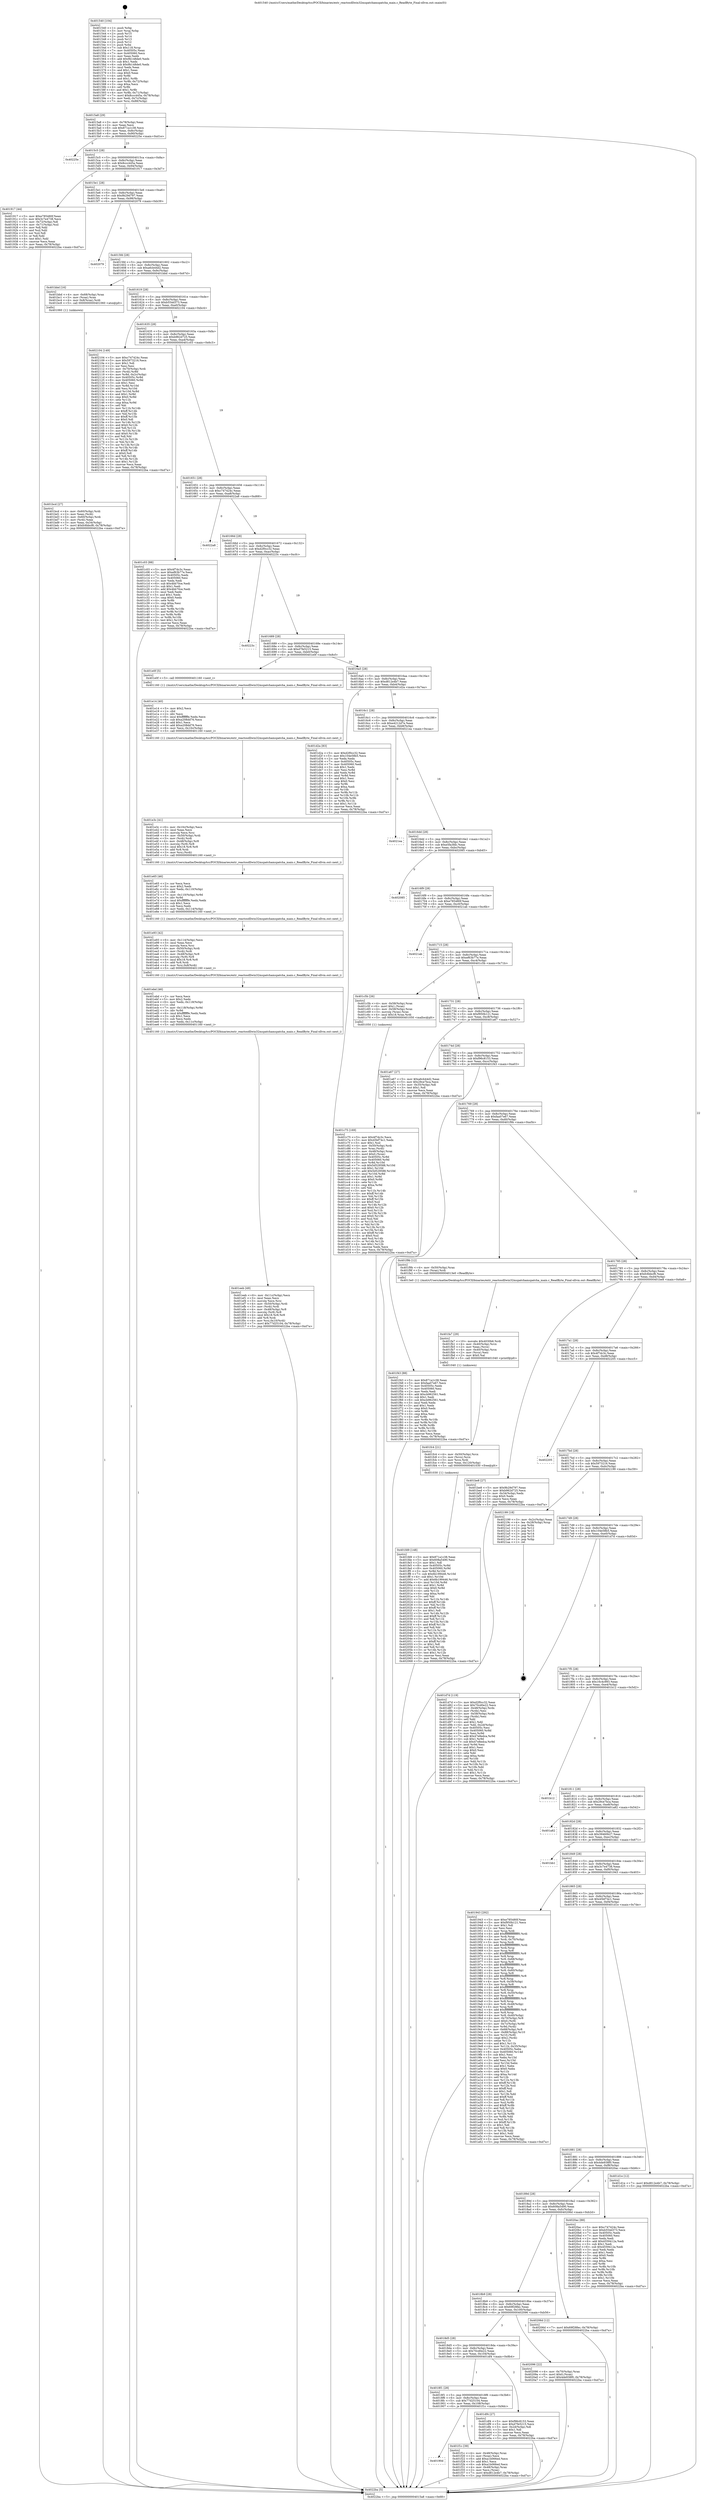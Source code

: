 digraph "0x401540" {
  label = "0x401540 (/mnt/c/Users/mathe/Desktop/tcc/POCII/binaries/extr_reactosdllwin32mspatchamspatcha_main.c_ReadByte_Final-ollvm.out::main(0))"
  labelloc = "t"
  node[shape=record]

  Entry [label="",width=0.3,height=0.3,shape=circle,fillcolor=black,style=filled]
  "0x4015a8" [label="{
     0x4015a8 [29]\l
     | [instrs]\l
     &nbsp;&nbsp;0x4015a8 \<+3\>: mov -0x78(%rbp),%eax\l
     &nbsp;&nbsp;0x4015ab \<+2\>: mov %eax,%ecx\l
     &nbsp;&nbsp;0x4015ad \<+6\>: sub $0x871a1c38,%ecx\l
     &nbsp;&nbsp;0x4015b3 \<+6\>: mov %eax,-0x8c(%rbp)\l
     &nbsp;&nbsp;0x4015b9 \<+6\>: mov %ecx,-0x90(%rbp)\l
     &nbsp;&nbsp;0x4015bf \<+6\>: je 000000000040225e \<main+0xd1e\>\l
  }"]
  "0x40225e" [label="{
     0x40225e\l
  }", style=dashed]
  "0x4015c5" [label="{
     0x4015c5 [28]\l
     | [instrs]\l
     &nbsp;&nbsp;0x4015c5 \<+5\>: jmp 00000000004015ca \<main+0x8a\>\l
     &nbsp;&nbsp;0x4015ca \<+6\>: mov -0x8c(%rbp),%eax\l
     &nbsp;&nbsp;0x4015d0 \<+5\>: sub $0x8ccc445a,%eax\l
     &nbsp;&nbsp;0x4015d5 \<+6\>: mov %eax,-0x94(%rbp)\l
     &nbsp;&nbsp;0x4015db \<+6\>: je 0000000000401917 \<main+0x3d7\>\l
  }"]
  Exit [label="",width=0.3,height=0.3,shape=circle,fillcolor=black,style=filled,peripheries=2]
  "0x401917" [label="{
     0x401917 [44]\l
     | [instrs]\l
     &nbsp;&nbsp;0x401917 \<+5\>: mov $0xe785480f,%eax\l
     &nbsp;&nbsp;0x40191c \<+5\>: mov $0x3c7e4738,%ecx\l
     &nbsp;&nbsp;0x401921 \<+3\>: mov -0x72(%rbp),%dl\l
     &nbsp;&nbsp;0x401924 \<+4\>: mov -0x71(%rbp),%sil\l
     &nbsp;&nbsp;0x401928 \<+3\>: mov %dl,%dil\l
     &nbsp;&nbsp;0x40192b \<+3\>: and %sil,%dil\l
     &nbsp;&nbsp;0x40192e \<+3\>: xor %sil,%dl\l
     &nbsp;&nbsp;0x401931 \<+3\>: or %dl,%dil\l
     &nbsp;&nbsp;0x401934 \<+4\>: test $0x1,%dil\l
     &nbsp;&nbsp;0x401938 \<+3\>: cmovne %ecx,%eax\l
     &nbsp;&nbsp;0x40193b \<+3\>: mov %eax,-0x78(%rbp)\l
     &nbsp;&nbsp;0x40193e \<+5\>: jmp 00000000004022ba \<main+0xd7a\>\l
  }"]
  "0x4015e1" [label="{
     0x4015e1 [28]\l
     | [instrs]\l
     &nbsp;&nbsp;0x4015e1 \<+5\>: jmp 00000000004015e6 \<main+0xa6\>\l
     &nbsp;&nbsp;0x4015e6 \<+6\>: mov -0x8c(%rbp),%eax\l
     &nbsp;&nbsp;0x4015ec \<+5\>: sub $0x9b29d797,%eax\l
     &nbsp;&nbsp;0x4015f1 \<+6\>: mov %eax,-0x98(%rbp)\l
     &nbsp;&nbsp;0x4015f7 \<+6\>: je 0000000000402079 \<main+0xb39\>\l
  }"]
  "0x4022ba" [label="{
     0x4022ba [5]\l
     | [instrs]\l
     &nbsp;&nbsp;0x4022ba \<+5\>: jmp 00000000004015a8 \<main+0x68\>\l
  }"]
  "0x401540" [label="{
     0x401540 [104]\l
     | [instrs]\l
     &nbsp;&nbsp;0x401540 \<+1\>: push %rbp\l
     &nbsp;&nbsp;0x401541 \<+3\>: mov %rsp,%rbp\l
     &nbsp;&nbsp;0x401544 \<+2\>: push %r15\l
     &nbsp;&nbsp;0x401546 \<+2\>: push %r14\l
     &nbsp;&nbsp;0x401548 \<+2\>: push %r13\l
     &nbsp;&nbsp;0x40154a \<+2\>: push %r12\l
     &nbsp;&nbsp;0x40154c \<+1\>: push %rbx\l
     &nbsp;&nbsp;0x40154d \<+7\>: sub $0x118,%rsp\l
     &nbsp;&nbsp;0x401554 \<+7\>: mov 0x40505c,%eax\l
     &nbsp;&nbsp;0x40155b \<+7\>: mov 0x405060,%ecx\l
     &nbsp;&nbsp;0x401562 \<+2\>: mov %eax,%edx\l
     &nbsp;&nbsp;0x401564 \<+6\>: add $0x9b148de0,%edx\l
     &nbsp;&nbsp;0x40156a \<+3\>: sub $0x1,%edx\l
     &nbsp;&nbsp;0x40156d \<+6\>: sub $0x9b148de0,%edx\l
     &nbsp;&nbsp;0x401573 \<+3\>: imul %edx,%eax\l
     &nbsp;&nbsp;0x401576 \<+3\>: and $0x1,%eax\l
     &nbsp;&nbsp;0x401579 \<+3\>: cmp $0x0,%eax\l
     &nbsp;&nbsp;0x40157c \<+4\>: sete %r8b\l
     &nbsp;&nbsp;0x401580 \<+4\>: and $0x1,%r8b\l
     &nbsp;&nbsp;0x401584 \<+4\>: mov %r8b,-0x72(%rbp)\l
     &nbsp;&nbsp;0x401588 \<+3\>: cmp $0xa,%ecx\l
     &nbsp;&nbsp;0x40158b \<+4\>: setl %r8b\l
     &nbsp;&nbsp;0x40158f \<+4\>: and $0x1,%r8b\l
     &nbsp;&nbsp;0x401593 \<+4\>: mov %r8b,-0x71(%rbp)\l
     &nbsp;&nbsp;0x401597 \<+7\>: movl $0x8ccc445a,-0x78(%rbp)\l
     &nbsp;&nbsp;0x40159e \<+3\>: mov %edi,-0x7c(%rbp)\l
     &nbsp;&nbsp;0x4015a1 \<+7\>: mov %rsi,-0x88(%rbp)\l
  }"]
  "0x401fd9" [label="{
     0x401fd9 [148]\l
     | [instrs]\l
     &nbsp;&nbsp;0x401fd9 \<+5\>: mov $0x871a1c38,%eax\l
     &nbsp;&nbsp;0x401fde \<+5\>: mov $0x608a5490,%esi\l
     &nbsp;&nbsp;0x401fe3 \<+2\>: mov $0x1,%dl\l
     &nbsp;&nbsp;0x401fe5 \<+8\>: mov 0x40505c,%r8d\l
     &nbsp;&nbsp;0x401fed \<+8\>: mov 0x405060,%r9d\l
     &nbsp;&nbsp;0x401ff5 \<+3\>: mov %r8d,%r10d\l
     &nbsp;&nbsp;0x401ff8 \<+7\>: sub $0x6b199446,%r10d\l
     &nbsp;&nbsp;0x401fff \<+4\>: sub $0x1,%r10d\l
     &nbsp;&nbsp;0x402003 \<+7\>: add $0x6b199446,%r10d\l
     &nbsp;&nbsp;0x40200a \<+4\>: imul %r10d,%r8d\l
     &nbsp;&nbsp;0x40200e \<+4\>: and $0x1,%r8d\l
     &nbsp;&nbsp;0x402012 \<+4\>: cmp $0x0,%r8d\l
     &nbsp;&nbsp;0x402016 \<+4\>: sete %r11b\l
     &nbsp;&nbsp;0x40201a \<+4\>: cmp $0xa,%r9d\l
     &nbsp;&nbsp;0x40201e \<+3\>: setl %bl\l
     &nbsp;&nbsp;0x402021 \<+3\>: mov %r11b,%r14b\l
     &nbsp;&nbsp;0x402024 \<+4\>: xor $0xff,%r14b\l
     &nbsp;&nbsp;0x402028 \<+3\>: mov %bl,%r15b\l
     &nbsp;&nbsp;0x40202b \<+4\>: xor $0xff,%r15b\l
     &nbsp;&nbsp;0x40202f \<+3\>: xor $0x1,%dl\l
     &nbsp;&nbsp;0x402032 \<+3\>: mov %r14b,%r12b\l
     &nbsp;&nbsp;0x402035 \<+4\>: and $0xff,%r12b\l
     &nbsp;&nbsp;0x402039 \<+3\>: and %dl,%r11b\l
     &nbsp;&nbsp;0x40203c \<+3\>: mov %r15b,%r13b\l
     &nbsp;&nbsp;0x40203f \<+4\>: and $0xff,%r13b\l
     &nbsp;&nbsp;0x402043 \<+2\>: and %dl,%bl\l
     &nbsp;&nbsp;0x402045 \<+3\>: or %r11b,%r12b\l
     &nbsp;&nbsp;0x402048 \<+3\>: or %bl,%r13b\l
     &nbsp;&nbsp;0x40204b \<+3\>: xor %r13b,%r12b\l
     &nbsp;&nbsp;0x40204e \<+3\>: or %r15b,%r14b\l
     &nbsp;&nbsp;0x402051 \<+4\>: xor $0xff,%r14b\l
     &nbsp;&nbsp;0x402055 \<+3\>: or $0x1,%dl\l
     &nbsp;&nbsp;0x402058 \<+3\>: and %dl,%r14b\l
     &nbsp;&nbsp;0x40205b \<+3\>: or %r14b,%r12b\l
     &nbsp;&nbsp;0x40205e \<+4\>: test $0x1,%r12b\l
     &nbsp;&nbsp;0x402062 \<+3\>: cmovne %esi,%eax\l
     &nbsp;&nbsp;0x402065 \<+3\>: mov %eax,-0x78(%rbp)\l
     &nbsp;&nbsp;0x402068 \<+5\>: jmp 00000000004022ba \<main+0xd7a\>\l
  }"]
  "0x402079" [label="{
     0x402079\l
  }", style=dashed]
  "0x4015fd" [label="{
     0x4015fd [28]\l
     | [instrs]\l
     &nbsp;&nbsp;0x4015fd \<+5\>: jmp 0000000000401602 \<main+0xc2\>\l
     &nbsp;&nbsp;0x401602 \<+6\>: mov -0x8c(%rbp),%eax\l
     &nbsp;&nbsp;0x401608 \<+5\>: sub $0xa6cb44d2,%eax\l
     &nbsp;&nbsp;0x40160d \<+6\>: mov %eax,-0x9c(%rbp)\l
     &nbsp;&nbsp;0x401613 \<+6\>: je 0000000000401bbd \<main+0x67d\>\l
  }"]
  "0x401fc4" [label="{
     0x401fc4 [21]\l
     | [instrs]\l
     &nbsp;&nbsp;0x401fc4 \<+4\>: mov -0x50(%rbp),%rcx\l
     &nbsp;&nbsp;0x401fc8 \<+3\>: mov (%rcx),%rcx\l
     &nbsp;&nbsp;0x401fcb \<+3\>: mov %rcx,%rdi\l
     &nbsp;&nbsp;0x401fce \<+6\>: mov %eax,-0x120(%rbp)\l
     &nbsp;&nbsp;0x401fd4 \<+5\>: call 0000000000401030 \<free@plt\>\l
     | [calls]\l
     &nbsp;&nbsp;0x401030 \{1\} (unknown)\l
  }"]
  "0x401bbd" [label="{
     0x401bbd [16]\l
     | [instrs]\l
     &nbsp;&nbsp;0x401bbd \<+4\>: mov -0x68(%rbp),%rax\l
     &nbsp;&nbsp;0x401bc1 \<+3\>: mov (%rax),%rax\l
     &nbsp;&nbsp;0x401bc4 \<+4\>: mov 0x8(%rax),%rdi\l
     &nbsp;&nbsp;0x401bc8 \<+5\>: call 0000000000401060 \<atoi@plt\>\l
     | [calls]\l
     &nbsp;&nbsp;0x401060 \{1\} (unknown)\l
  }"]
  "0x401619" [label="{
     0x401619 [28]\l
     | [instrs]\l
     &nbsp;&nbsp;0x401619 \<+5\>: jmp 000000000040161e \<main+0xde\>\l
     &nbsp;&nbsp;0x40161e \<+6\>: mov -0x8c(%rbp),%eax\l
     &nbsp;&nbsp;0x401624 \<+5\>: sub $0xb554d373,%eax\l
     &nbsp;&nbsp;0x401629 \<+6\>: mov %eax,-0xa0(%rbp)\l
     &nbsp;&nbsp;0x40162f \<+6\>: je 0000000000402104 \<main+0xbc4\>\l
  }"]
  "0x401fa7" [label="{
     0x401fa7 [29]\l
     | [instrs]\l
     &nbsp;&nbsp;0x401fa7 \<+10\>: movabs $0x4030b6,%rdi\l
     &nbsp;&nbsp;0x401fb1 \<+4\>: mov -0x40(%rbp),%rcx\l
     &nbsp;&nbsp;0x401fb5 \<+2\>: mov %eax,(%rcx)\l
     &nbsp;&nbsp;0x401fb7 \<+4\>: mov -0x40(%rbp),%rcx\l
     &nbsp;&nbsp;0x401fbb \<+2\>: mov (%rcx),%esi\l
     &nbsp;&nbsp;0x401fbd \<+2\>: mov $0x0,%al\l
     &nbsp;&nbsp;0x401fbf \<+5\>: call 0000000000401040 \<printf@plt\>\l
     | [calls]\l
     &nbsp;&nbsp;0x401040 \{1\} (unknown)\l
  }"]
  "0x402104" [label="{
     0x402104 [149]\l
     | [instrs]\l
     &nbsp;&nbsp;0x402104 \<+5\>: mov $0xc747424c,%eax\l
     &nbsp;&nbsp;0x402109 \<+5\>: mov $0x5973216,%ecx\l
     &nbsp;&nbsp;0x40210e \<+2\>: mov $0x1,%dl\l
     &nbsp;&nbsp;0x402110 \<+2\>: xor %esi,%esi\l
     &nbsp;&nbsp;0x402112 \<+4\>: mov -0x70(%rbp),%rdi\l
     &nbsp;&nbsp;0x402116 \<+3\>: mov (%rdi),%r8d\l
     &nbsp;&nbsp;0x402119 \<+4\>: mov %r8d,-0x2c(%rbp)\l
     &nbsp;&nbsp;0x40211d \<+8\>: mov 0x40505c,%r8d\l
     &nbsp;&nbsp;0x402125 \<+8\>: mov 0x405060,%r9d\l
     &nbsp;&nbsp;0x40212d \<+3\>: sub $0x1,%esi\l
     &nbsp;&nbsp;0x402130 \<+3\>: mov %r8d,%r10d\l
     &nbsp;&nbsp;0x402133 \<+3\>: add %esi,%r10d\l
     &nbsp;&nbsp;0x402136 \<+4\>: imul %r10d,%r8d\l
     &nbsp;&nbsp;0x40213a \<+4\>: and $0x1,%r8d\l
     &nbsp;&nbsp;0x40213e \<+4\>: cmp $0x0,%r8d\l
     &nbsp;&nbsp;0x402142 \<+4\>: sete %r11b\l
     &nbsp;&nbsp;0x402146 \<+4\>: cmp $0xa,%r9d\l
     &nbsp;&nbsp;0x40214a \<+3\>: setl %bl\l
     &nbsp;&nbsp;0x40214d \<+3\>: mov %r11b,%r14b\l
     &nbsp;&nbsp;0x402150 \<+4\>: xor $0xff,%r14b\l
     &nbsp;&nbsp;0x402154 \<+3\>: mov %bl,%r15b\l
     &nbsp;&nbsp;0x402157 \<+4\>: xor $0xff,%r15b\l
     &nbsp;&nbsp;0x40215b \<+3\>: xor $0x0,%dl\l
     &nbsp;&nbsp;0x40215e \<+3\>: mov %r14b,%r12b\l
     &nbsp;&nbsp;0x402161 \<+4\>: and $0x0,%r12b\l
     &nbsp;&nbsp;0x402165 \<+3\>: and %dl,%r11b\l
     &nbsp;&nbsp;0x402168 \<+3\>: mov %r15b,%r13b\l
     &nbsp;&nbsp;0x40216b \<+4\>: and $0x0,%r13b\l
     &nbsp;&nbsp;0x40216f \<+2\>: and %dl,%bl\l
     &nbsp;&nbsp;0x402171 \<+3\>: or %r11b,%r12b\l
     &nbsp;&nbsp;0x402174 \<+3\>: or %bl,%r13b\l
     &nbsp;&nbsp;0x402177 \<+3\>: xor %r13b,%r12b\l
     &nbsp;&nbsp;0x40217a \<+3\>: or %r15b,%r14b\l
     &nbsp;&nbsp;0x40217d \<+4\>: xor $0xff,%r14b\l
     &nbsp;&nbsp;0x402181 \<+3\>: or $0x0,%dl\l
     &nbsp;&nbsp;0x402184 \<+3\>: and %dl,%r14b\l
     &nbsp;&nbsp;0x402187 \<+3\>: or %r14b,%r12b\l
     &nbsp;&nbsp;0x40218a \<+4\>: test $0x1,%r12b\l
     &nbsp;&nbsp;0x40218e \<+3\>: cmovne %ecx,%eax\l
     &nbsp;&nbsp;0x402191 \<+3\>: mov %eax,-0x78(%rbp)\l
     &nbsp;&nbsp;0x402194 \<+5\>: jmp 00000000004022ba \<main+0xd7a\>\l
  }"]
  "0x401635" [label="{
     0x401635 [28]\l
     | [instrs]\l
     &nbsp;&nbsp;0x401635 \<+5\>: jmp 000000000040163a \<main+0xfa\>\l
     &nbsp;&nbsp;0x40163a \<+6\>: mov -0x8c(%rbp),%eax\l
     &nbsp;&nbsp;0x401640 \<+5\>: sub $0xb962d725,%eax\l
     &nbsp;&nbsp;0x401645 \<+6\>: mov %eax,-0xa4(%rbp)\l
     &nbsp;&nbsp;0x40164b \<+6\>: je 0000000000401c03 \<main+0x6c3\>\l
  }"]
  "0x40190d" [label="{
     0x40190d\l
  }", style=dashed]
  "0x401c03" [label="{
     0x401c03 [88]\l
     | [instrs]\l
     &nbsp;&nbsp;0x401c03 \<+5\>: mov $0x4f7dc3c,%eax\l
     &nbsp;&nbsp;0x401c08 \<+5\>: mov $0xef63b77e,%ecx\l
     &nbsp;&nbsp;0x401c0d \<+7\>: mov 0x40505c,%edx\l
     &nbsp;&nbsp;0x401c14 \<+7\>: mov 0x405060,%esi\l
     &nbsp;&nbsp;0x401c1b \<+2\>: mov %edx,%edi\l
     &nbsp;&nbsp;0x401c1d \<+6\>: sub $0x4bb70ce,%edi\l
     &nbsp;&nbsp;0x401c23 \<+3\>: sub $0x1,%edi\l
     &nbsp;&nbsp;0x401c26 \<+6\>: add $0x4bb70ce,%edi\l
     &nbsp;&nbsp;0x401c2c \<+3\>: imul %edi,%edx\l
     &nbsp;&nbsp;0x401c2f \<+3\>: and $0x1,%edx\l
     &nbsp;&nbsp;0x401c32 \<+3\>: cmp $0x0,%edx\l
     &nbsp;&nbsp;0x401c35 \<+4\>: sete %r8b\l
     &nbsp;&nbsp;0x401c39 \<+3\>: cmp $0xa,%esi\l
     &nbsp;&nbsp;0x401c3c \<+4\>: setl %r9b\l
     &nbsp;&nbsp;0x401c40 \<+3\>: mov %r8b,%r10b\l
     &nbsp;&nbsp;0x401c43 \<+3\>: and %r9b,%r10b\l
     &nbsp;&nbsp;0x401c46 \<+3\>: xor %r9b,%r8b\l
     &nbsp;&nbsp;0x401c49 \<+3\>: or %r8b,%r10b\l
     &nbsp;&nbsp;0x401c4c \<+4\>: test $0x1,%r10b\l
     &nbsp;&nbsp;0x401c50 \<+3\>: cmovne %ecx,%eax\l
     &nbsp;&nbsp;0x401c53 \<+3\>: mov %eax,-0x78(%rbp)\l
     &nbsp;&nbsp;0x401c56 \<+5\>: jmp 00000000004022ba \<main+0xd7a\>\l
  }"]
  "0x401651" [label="{
     0x401651 [28]\l
     | [instrs]\l
     &nbsp;&nbsp;0x401651 \<+5\>: jmp 0000000000401656 \<main+0x116\>\l
     &nbsp;&nbsp;0x401656 \<+6\>: mov -0x8c(%rbp),%eax\l
     &nbsp;&nbsp;0x40165c \<+5\>: sub $0xc747424c,%eax\l
     &nbsp;&nbsp;0x401661 \<+6\>: mov %eax,-0xa8(%rbp)\l
     &nbsp;&nbsp;0x401667 \<+6\>: je 00000000004022a8 \<main+0xd68\>\l
  }"]
  "0x401f1c" [label="{
     0x401f1c [39]\l
     | [instrs]\l
     &nbsp;&nbsp;0x401f1c \<+4\>: mov -0x48(%rbp),%rax\l
     &nbsp;&nbsp;0x401f20 \<+2\>: mov (%rax),%ecx\l
     &nbsp;&nbsp;0x401f22 \<+6\>: add $0xa1b066ed,%ecx\l
     &nbsp;&nbsp;0x401f28 \<+3\>: add $0x1,%ecx\l
     &nbsp;&nbsp;0x401f2b \<+6\>: sub $0xa1b066ed,%ecx\l
     &nbsp;&nbsp;0x401f31 \<+4\>: mov -0x48(%rbp),%rax\l
     &nbsp;&nbsp;0x401f35 \<+2\>: mov %ecx,(%rax)\l
     &nbsp;&nbsp;0x401f37 \<+7\>: movl $0xd812e4b7,-0x78(%rbp)\l
     &nbsp;&nbsp;0x401f3e \<+5\>: jmp 00000000004022ba \<main+0xd7a\>\l
  }"]
  "0x4022a8" [label="{
     0x4022a8\l
  }", style=dashed]
  "0x40166d" [label="{
     0x40166d [28]\l
     | [instrs]\l
     &nbsp;&nbsp;0x40166d \<+5\>: jmp 0000000000401672 \<main+0x132\>\l
     &nbsp;&nbsp;0x401672 \<+6\>: mov -0x8c(%rbp),%eax\l
     &nbsp;&nbsp;0x401678 \<+5\>: sub $0xd2f0cc32,%eax\l
     &nbsp;&nbsp;0x40167d \<+6\>: mov %eax,-0xac(%rbp)\l
     &nbsp;&nbsp;0x401683 \<+6\>: je 000000000040223c \<main+0xcfc\>\l
  }"]
  "0x401eeb" [label="{
     0x401eeb [49]\l
     | [instrs]\l
     &nbsp;&nbsp;0x401eeb \<+6\>: mov -0x11c(%rbp),%ecx\l
     &nbsp;&nbsp;0x401ef1 \<+3\>: imul %eax,%ecx\l
     &nbsp;&nbsp;0x401ef4 \<+3\>: movslq %ecx,%rsi\l
     &nbsp;&nbsp;0x401ef7 \<+4\>: mov -0x50(%rbp),%rdi\l
     &nbsp;&nbsp;0x401efb \<+3\>: mov (%rdi),%rdi\l
     &nbsp;&nbsp;0x401efe \<+4\>: mov -0x48(%rbp),%r8\l
     &nbsp;&nbsp;0x401f02 \<+3\>: movslq (%r8),%r8\l
     &nbsp;&nbsp;0x401f05 \<+4\>: imul $0x18,%r8,%r8\l
     &nbsp;&nbsp;0x401f09 \<+3\>: add %r8,%rdi\l
     &nbsp;&nbsp;0x401f0c \<+4\>: mov %rsi,0x10(%rdi)\l
     &nbsp;&nbsp;0x401f10 \<+7\>: movl $0x77d25104,-0x78(%rbp)\l
     &nbsp;&nbsp;0x401f17 \<+5\>: jmp 00000000004022ba \<main+0xd7a\>\l
  }"]
  "0x40223c" [label="{
     0x40223c\l
  }", style=dashed]
  "0x401689" [label="{
     0x401689 [28]\l
     | [instrs]\l
     &nbsp;&nbsp;0x401689 \<+5\>: jmp 000000000040168e \<main+0x14e\>\l
     &nbsp;&nbsp;0x40168e \<+6\>: mov -0x8c(%rbp),%eax\l
     &nbsp;&nbsp;0x401694 \<+5\>: sub $0xd7fe5215,%eax\l
     &nbsp;&nbsp;0x401699 \<+6\>: mov %eax,-0xb0(%rbp)\l
     &nbsp;&nbsp;0x40169f \<+6\>: je 0000000000401e0f \<main+0x8cf\>\l
  }"]
  "0x401ebd" [label="{
     0x401ebd [46]\l
     | [instrs]\l
     &nbsp;&nbsp;0x401ebd \<+2\>: xor %ecx,%ecx\l
     &nbsp;&nbsp;0x401ebf \<+5\>: mov $0x2,%edx\l
     &nbsp;&nbsp;0x401ec4 \<+6\>: mov %edx,-0x118(%rbp)\l
     &nbsp;&nbsp;0x401eca \<+1\>: cltd\l
     &nbsp;&nbsp;0x401ecb \<+7\>: mov -0x118(%rbp),%r9d\l
     &nbsp;&nbsp;0x401ed2 \<+3\>: idiv %r9d\l
     &nbsp;&nbsp;0x401ed5 \<+6\>: imul $0xfffffffe,%edx,%edx\l
     &nbsp;&nbsp;0x401edb \<+3\>: sub $0x1,%ecx\l
     &nbsp;&nbsp;0x401ede \<+2\>: sub %ecx,%edx\l
     &nbsp;&nbsp;0x401ee0 \<+6\>: mov %edx,-0x11c(%rbp)\l
     &nbsp;&nbsp;0x401ee6 \<+5\>: call 0000000000401160 \<next_i\>\l
     | [calls]\l
     &nbsp;&nbsp;0x401160 \{1\} (/mnt/c/Users/mathe/Desktop/tcc/POCII/binaries/extr_reactosdllwin32mspatchamspatcha_main.c_ReadByte_Final-ollvm.out::next_i)\l
  }"]
  "0x401e0f" [label="{
     0x401e0f [5]\l
     | [instrs]\l
     &nbsp;&nbsp;0x401e0f \<+5\>: call 0000000000401160 \<next_i\>\l
     | [calls]\l
     &nbsp;&nbsp;0x401160 \{1\} (/mnt/c/Users/mathe/Desktop/tcc/POCII/binaries/extr_reactosdllwin32mspatchamspatcha_main.c_ReadByte_Final-ollvm.out::next_i)\l
  }"]
  "0x4016a5" [label="{
     0x4016a5 [28]\l
     | [instrs]\l
     &nbsp;&nbsp;0x4016a5 \<+5\>: jmp 00000000004016aa \<main+0x16a\>\l
     &nbsp;&nbsp;0x4016aa \<+6\>: mov -0x8c(%rbp),%eax\l
     &nbsp;&nbsp;0x4016b0 \<+5\>: sub $0xd812e4b7,%eax\l
     &nbsp;&nbsp;0x4016b5 \<+6\>: mov %eax,-0xb4(%rbp)\l
     &nbsp;&nbsp;0x4016bb \<+6\>: je 0000000000401d2a \<main+0x7ea\>\l
  }"]
  "0x401e93" [label="{
     0x401e93 [42]\l
     | [instrs]\l
     &nbsp;&nbsp;0x401e93 \<+6\>: mov -0x114(%rbp),%ecx\l
     &nbsp;&nbsp;0x401e99 \<+3\>: imul %eax,%ecx\l
     &nbsp;&nbsp;0x401e9c \<+3\>: movslq %ecx,%rsi\l
     &nbsp;&nbsp;0x401e9f \<+4\>: mov -0x50(%rbp),%rdi\l
     &nbsp;&nbsp;0x401ea3 \<+3\>: mov (%rdi),%rdi\l
     &nbsp;&nbsp;0x401ea6 \<+4\>: mov -0x48(%rbp),%r8\l
     &nbsp;&nbsp;0x401eaa \<+3\>: movslq (%r8),%r8\l
     &nbsp;&nbsp;0x401ead \<+4\>: imul $0x18,%r8,%r8\l
     &nbsp;&nbsp;0x401eb1 \<+3\>: add %r8,%rdi\l
     &nbsp;&nbsp;0x401eb4 \<+4\>: mov %rsi,0x8(%rdi)\l
     &nbsp;&nbsp;0x401eb8 \<+5\>: call 0000000000401160 \<next_i\>\l
     | [calls]\l
     &nbsp;&nbsp;0x401160 \{1\} (/mnt/c/Users/mathe/Desktop/tcc/POCII/binaries/extr_reactosdllwin32mspatchamspatcha_main.c_ReadByte_Final-ollvm.out::next_i)\l
  }"]
  "0x401d2a" [label="{
     0x401d2a [83]\l
     | [instrs]\l
     &nbsp;&nbsp;0x401d2a \<+5\>: mov $0xd2f0cc32,%eax\l
     &nbsp;&nbsp;0x401d2f \<+5\>: mov $0x104e58b5,%ecx\l
     &nbsp;&nbsp;0x401d34 \<+2\>: xor %edx,%edx\l
     &nbsp;&nbsp;0x401d36 \<+7\>: mov 0x40505c,%esi\l
     &nbsp;&nbsp;0x401d3d \<+7\>: mov 0x405060,%edi\l
     &nbsp;&nbsp;0x401d44 \<+3\>: sub $0x1,%edx\l
     &nbsp;&nbsp;0x401d47 \<+3\>: mov %esi,%r8d\l
     &nbsp;&nbsp;0x401d4a \<+3\>: add %edx,%r8d\l
     &nbsp;&nbsp;0x401d4d \<+4\>: imul %r8d,%esi\l
     &nbsp;&nbsp;0x401d51 \<+3\>: and $0x1,%esi\l
     &nbsp;&nbsp;0x401d54 \<+3\>: cmp $0x0,%esi\l
     &nbsp;&nbsp;0x401d57 \<+4\>: sete %r9b\l
     &nbsp;&nbsp;0x401d5b \<+3\>: cmp $0xa,%edi\l
     &nbsp;&nbsp;0x401d5e \<+4\>: setl %r10b\l
     &nbsp;&nbsp;0x401d62 \<+3\>: mov %r9b,%r11b\l
     &nbsp;&nbsp;0x401d65 \<+3\>: and %r10b,%r11b\l
     &nbsp;&nbsp;0x401d68 \<+3\>: xor %r10b,%r9b\l
     &nbsp;&nbsp;0x401d6b \<+3\>: or %r9b,%r11b\l
     &nbsp;&nbsp;0x401d6e \<+4\>: test $0x1,%r11b\l
     &nbsp;&nbsp;0x401d72 \<+3\>: cmovne %ecx,%eax\l
     &nbsp;&nbsp;0x401d75 \<+3\>: mov %eax,-0x78(%rbp)\l
     &nbsp;&nbsp;0x401d78 \<+5\>: jmp 00000000004022ba \<main+0xd7a\>\l
  }"]
  "0x4016c1" [label="{
     0x4016c1 [28]\l
     | [instrs]\l
     &nbsp;&nbsp;0x4016c1 \<+5\>: jmp 00000000004016c6 \<main+0x186\>\l
     &nbsp;&nbsp;0x4016c6 \<+6\>: mov -0x8c(%rbp),%eax\l
     &nbsp;&nbsp;0x4016cc \<+5\>: sub $0xe4212d7e,%eax\l
     &nbsp;&nbsp;0x4016d1 \<+6\>: mov %eax,-0xb8(%rbp)\l
     &nbsp;&nbsp;0x4016d7 \<+6\>: je 00000000004021ea \<main+0xcaa\>\l
  }"]
  "0x401e65" [label="{
     0x401e65 [46]\l
     | [instrs]\l
     &nbsp;&nbsp;0x401e65 \<+2\>: xor %ecx,%ecx\l
     &nbsp;&nbsp;0x401e67 \<+5\>: mov $0x2,%edx\l
     &nbsp;&nbsp;0x401e6c \<+6\>: mov %edx,-0x110(%rbp)\l
     &nbsp;&nbsp;0x401e72 \<+1\>: cltd\l
     &nbsp;&nbsp;0x401e73 \<+7\>: mov -0x110(%rbp),%r9d\l
     &nbsp;&nbsp;0x401e7a \<+3\>: idiv %r9d\l
     &nbsp;&nbsp;0x401e7d \<+6\>: imul $0xfffffffe,%edx,%edx\l
     &nbsp;&nbsp;0x401e83 \<+3\>: sub $0x1,%ecx\l
     &nbsp;&nbsp;0x401e86 \<+2\>: sub %ecx,%edx\l
     &nbsp;&nbsp;0x401e88 \<+6\>: mov %edx,-0x114(%rbp)\l
     &nbsp;&nbsp;0x401e8e \<+5\>: call 0000000000401160 \<next_i\>\l
     | [calls]\l
     &nbsp;&nbsp;0x401160 \{1\} (/mnt/c/Users/mathe/Desktop/tcc/POCII/binaries/extr_reactosdllwin32mspatchamspatcha_main.c_ReadByte_Final-ollvm.out::next_i)\l
  }"]
  "0x4021ea" [label="{
     0x4021ea\l
  }", style=dashed]
  "0x4016dd" [label="{
     0x4016dd [28]\l
     | [instrs]\l
     &nbsp;&nbsp;0x4016dd \<+5\>: jmp 00000000004016e2 \<main+0x1a2\>\l
     &nbsp;&nbsp;0x4016e2 \<+6\>: mov -0x8c(%rbp),%eax\l
     &nbsp;&nbsp;0x4016e8 \<+5\>: sub $0xe5fa3fdc,%eax\l
     &nbsp;&nbsp;0x4016ed \<+6\>: mov %eax,-0xbc(%rbp)\l
     &nbsp;&nbsp;0x4016f3 \<+6\>: je 0000000000402085 \<main+0xb45\>\l
  }"]
  "0x401e3c" [label="{
     0x401e3c [41]\l
     | [instrs]\l
     &nbsp;&nbsp;0x401e3c \<+6\>: mov -0x10c(%rbp),%ecx\l
     &nbsp;&nbsp;0x401e42 \<+3\>: imul %eax,%ecx\l
     &nbsp;&nbsp;0x401e45 \<+3\>: movslq %ecx,%rsi\l
     &nbsp;&nbsp;0x401e48 \<+4\>: mov -0x50(%rbp),%rdi\l
     &nbsp;&nbsp;0x401e4c \<+3\>: mov (%rdi),%rdi\l
     &nbsp;&nbsp;0x401e4f \<+4\>: mov -0x48(%rbp),%r8\l
     &nbsp;&nbsp;0x401e53 \<+3\>: movslq (%r8),%r8\l
     &nbsp;&nbsp;0x401e56 \<+4\>: imul $0x18,%r8,%r8\l
     &nbsp;&nbsp;0x401e5a \<+3\>: add %r8,%rdi\l
     &nbsp;&nbsp;0x401e5d \<+3\>: mov %rsi,(%rdi)\l
     &nbsp;&nbsp;0x401e60 \<+5\>: call 0000000000401160 \<next_i\>\l
     | [calls]\l
     &nbsp;&nbsp;0x401160 \{1\} (/mnt/c/Users/mathe/Desktop/tcc/POCII/binaries/extr_reactosdllwin32mspatchamspatcha_main.c_ReadByte_Final-ollvm.out::next_i)\l
  }"]
  "0x402085" [label="{
     0x402085\l
  }", style=dashed]
  "0x4016f9" [label="{
     0x4016f9 [28]\l
     | [instrs]\l
     &nbsp;&nbsp;0x4016f9 \<+5\>: jmp 00000000004016fe \<main+0x1be\>\l
     &nbsp;&nbsp;0x4016fe \<+6\>: mov -0x8c(%rbp),%eax\l
     &nbsp;&nbsp;0x401704 \<+5\>: sub $0xe785480f,%eax\l
     &nbsp;&nbsp;0x401709 \<+6\>: mov %eax,-0xc0(%rbp)\l
     &nbsp;&nbsp;0x40170f \<+6\>: je 00000000004021ab \<main+0xc6b\>\l
  }"]
  "0x401e14" [label="{
     0x401e14 [40]\l
     | [instrs]\l
     &nbsp;&nbsp;0x401e14 \<+5\>: mov $0x2,%ecx\l
     &nbsp;&nbsp;0x401e19 \<+1\>: cltd\l
     &nbsp;&nbsp;0x401e1a \<+2\>: idiv %ecx\l
     &nbsp;&nbsp;0x401e1c \<+6\>: imul $0xfffffffe,%edx,%ecx\l
     &nbsp;&nbsp;0x401e22 \<+6\>: sub $0xa208dd76,%ecx\l
     &nbsp;&nbsp;0x401e28 \<+3\>: add $0x1,%ecx\l
     &nbsp;&nbsp;0x401e2b \<+6\>: add $0xa208dd76,%ecx\l
     &nbsp;&nbsp;0x401e31 \<+6\>: mov %ecx,-0x10c(%rbp)\l
     &nbsp;&nbsp;0x401e37 \<+5\>: call 0000000000401160 \<next_i\>\l
     | [calls]\l
     &nbsp;&nbsp;0x401160 \{1\} (/mnt/c/Users/mathe/Desktop/tcc/POCII/binaries/extr_reactosdllwin32mspatchamspatcha_main.c_ReadByte_Final-ollvm.out::next_i)\l
  }"]
  "0x4021ab" [label="{
     0x4021ab\l
  }", style=dashed]
  "0x401715" [label="{
     0x401715 [28]\l
     | [instrs]\l
     &nbsp;&nbsp;0x401715 \<+5\>: jmp 000000000040171a \<main+0x1da\>\l
     &nbsp;&nbsp;0x40171a \<+6\>: mov -0x8c(%rbp),%eax\l
     &nbsp;&nbsp;0x401720 \<+5\>: sub $0xef63b77e,%eax\l
     &nbsp;&nbsp;0x401725 \<+6\>: mov %eax,-0xc4(%rbp)\l
     &nbsp;&nbsp;0x40172b \<+6\>: je 0000000000401c5b \<main+0x71b\>\l
  }"]
  "0x4018f1" [label="{
     0x4018f1 [28]\l
     | [instrs]\l
     &nbsp;&nbsp;0x4018f1 \<+5\>: jmp 00000000004018f6 \<main+0x3b6\>\l
     &nbsp;&nbsp;0x4018f6 \<+6\>: mov -0x8c(%rbp),%eax\l
     &nbsp;&nbsp;0x4018fc \<+5\>: sub $0x77d25104,%eax\l
     &nbsp;&nbsp;0x401901 \<+6\>: mov %eax,-0x108(%rbp)\l
     &nbsp;&nbsp;0x401907 \<+6\>: je 0000000000401f1c \<main+0x9dc\>\l
  }"]
  "0x401c5b" [label="{
     0x401c5b [26]\l
     | [instrs]\l
     &nbsp;&nbsp;0x401c5b \<+4\>: mov -0x58(%rbp),%rax\l
     &nbsp;&nbsp;0x401c5f \<+6\>: movl $0x1,(%rax)\l
     &nbsp;&nbsp;0x401c65 \<+4\>: mov -0x58(%rbp),%rax\l
     &nbsp;&nbsp;0x401c69 \<+3\>: movslq (%rax),%rax\l
     &nbsp;&nbsp;0x401c6c \<+4\>: imul $0x18,%rax,%rdi\l
     &nbsp;&nbsp;0x401c70 \<+5\>: call 0000000000401050 \<malloc@plt\>\l
     | [calls]\l
     &nbsp;&nbsp;0x401050 \{1\} (unknown)\l
  }"]
  "0x401731" [label="{
     0x401731 [28]\l
     | [instrs]\l
     &nbsp;&nbsp;0x401731 \<+5\>: jmp 0000000000401736 \<main+0x1f6\>\l
     &nbsp;&nbsp;0x401736 \<+6\>: mov -0x8c(%rbp),%eax\l
     &nbsp;&nbsp;0x40173c \<+5\>: sub $0xf950b121,%eax\l
     &nbsp;&nbsp;0x401741 \<+6\>: mov %eax,-0xc8(%rbp)\l
     &nbsp;&nbsp;0x401747 \<+6\>: je 0000000000401a67 \<main+0x527\>\l
  }"]
  "0x401df4" [label="{
     0x401df4 [27]\l
     | [instrs]\l
     &nbsp;&nbsp;0x401df4 \<+5\>: mov $0xf96c8153,%eax\l
     &nbsp;&nbsp;0x401df9 \<+5\>: mov $0xd7fe5215,%ecx\l
     &nbsp;&nbsp;0x401dfe \<+3\>: mov -0x2d(%rbp),%dl\l
     &nbsp;&nbsp;0x401e01 \<+3\>: test $0x1,%dl\l
     &nbsp;&nbsp;0x401e04 \<+3\>: cmovne %ecx,%eax\l
     &nbsp;&nbsp;0x401e07 \<+3\>: mov %eax,-0x78(%rbp)\l
     &nbsp;&nbsp;0x401e0a \<+5\>: jmp 00000000004022ba \<main+0xd7a\>\l
  }"]
  "0x401a67" [label="{
     0x401a67 [27]\l
     | [instrs]\l
     &nbsp;&nbsp;0x401a67 \<+5\>: mov $0xa6cb44d2,%eax\l
     &nbsp;&nbsp;0x401a6c \<+5\>: mov $0x29ce7bca,%ecx\l
     &nbsp;&nbsp;0x401a71 \<+3\>: mov -0x35(%rbp),%dl\l
     &nbsp;&nbsp;0x401a74 \<+3\>: test $0x1,%dl\l
     &nbsp;&nbsp;0x401a77 \<+3\>: cmovne %ecx,%eax\l
     &nbsp;&nbsp;0x401a7a \<+3\>: mov %eax,-0x78(%rbp)\l
     &nbsp;&nbsp;0x401a7d \<+5\>: jmp 00000000004022ba \<main+0xd7a\>\l
  }"]
  "0x40174d" [label="{
     0x40174d [28]\l
     | [instrs]\l
     &nbsp;&nbsp;0x40174d \<+5\>: jmp 0000000000401752 \<main+0x212\>\l
     &nbsp;&nbsp;0x401752 \<+6\>: mov -0x8c(%rbp),%eax\l
     &nbsp;&nbsp;0x401758 \<+5\>: sub $0xf96c8153,%eax\l
     &nbsp;&nbsp;0x40175d \<+6\>: mov %eax,-0xcc(%rbp)\l
     &nbsp;&nbsp;0x401763 \<+6\>: je 0000000000401f43 \<main+0xa03\>\l
  }"]
  "0x4018d5" [label="{
     0x4018d5 [28]\l
     | [instrs]\l
     &nbsp;&nbsp;0x4018d5 \<+5\>: jmp 00000000004018da \<main+0x39a\>\l
     &nbsp;&nbsp;0x4018da \<+6\>: mov -0x8c(%rbp),%eax\l
     &nbsp;&nbsp;0x4018e0 \<+5\>: sub $0x70cd0e22,%eax\l
     &nbsp;&nbsp;0x4018e5 \<+6\>: mov %eax,-0x104(%rbp)\l
     &nbsp;&nbsp;0x4018eb \<+6\>: je 0000000000401df4 \<main+0x8b4\>\l
  }"]
  "0x401f43" [label="{
     0x401f43 [88]\l
     | [instrs]\l
     &nbsp;&nbsp;0x401f43 \<+5\>: mov $0x871a1c38,%eax\l
     &nbsp;&nbsp;0x401f48 \<+5\>: mov $0xfaa07e67,%ecx\l
     &nbsp;&nbsp;0x401f4d \<+7\>: mov 0x40505c,%edx\l
     &nbsp;&nbsp;0x401f54 \<+7\>: mov 0x405060,%esi\l
     &nbsp;&nbsp;0x401f5b \<+2\>: mov %edx,%edi\l
     &nbsp;&nbsp;0x401f5d \<+6\>: add $0xcb962561,%edi\l
     &nbsp;&nbsp;0x401f63 \<+3\>: sub $0x1,%edi\l
     &nbsp;&nbsp;0x401f66 \<+6\>: sub $0xcb962561,%edi\l
     &nbsp;&nbsp;0x401f6c \<+3\>: imul %edi,%edx\l
     &nbsp;&nbsp;0x401f6f \<+3\>: and $0x1,%edx\l
     &nbsp;&nbsp;0x401f72 \<+3\>: cmp $0x0,%edx\l
     &nbsp;&nbsp;0x401f75 \<+4\>: sete %r8b\l
     &nbsp;&nbsp;0x401f79 \<+3\>: cmp $0xa,%esi\l
     &nbsp;&nbsp;0x401f7c \<+4\>: setl %r9b\l
     &nbsp;&nbsp;0x401f80 \<+3\>: mov %r8b,%r10b\l
     &nbsp;&nbsp;0x401f83 \<+3\>: and %r9b,%r10b\l
     &nbsp;&nbsp;0x401f86 \<+3\>: xor %r9b,%r8b\l
     &nbsp;&nbsp;0x401f89 \<+3\>: or %r8b,%r10b\l
     &nbsp;&nbsp;0x401f8c \<+4\>: test $0x1,%r10b\l
     &nbsp;&nbsp;0x401f90 \<+3\>: cmovne %ecx,%eax\l
     &nbsp;&nbsp;0x401f93 \<+3\>: mov %eax,-0x78(%rbp)\l
     &nbsp;&nbsp;0x401f96 \<+5\>: jmp 00000000004022ba \<main+0xd7a\>\l
  }"]
  "0x401769" [label="{
     0x401769 [28]\l
     | [instrs]\l
     &nbsp;&nbsp;0x401769 \<+5\>: jmp 000000000040176e \<main+0x22e\>\l
     &nbsp;&nbsp;0x40176e \<+6\>: mov -0x8c(%rbp),%eax\l
     &nbsp;&nbsp;0x401774 \<+5\>: sub $0xfaa07e67,%eax\l
     &nbsp;&nbsp;0x401779 \<+6\>: mov %eax,-0xd0(%rbp)\l
     &nbsp;&nbsp;0x40177f \<+6\>: je 0000000000401f9b \<main+0xa5b\>\l
  }"]
  "0x402096" [label="{
     0x402096 [22]\l
     | [instrs]\l
     &nbsp;&nbsp;0x402096 \<+4\>: mov -0x70(%rbp),%rax\l
     &nbsp;&nbsp;0x40209a \<+6\>: movl $0x0,(%rax)\l
     &nbsp;&nbsp;0x4020a0 \<+7\>: movl $0x4de938f0,-0x78(%rbp)\l
     &nbsp;&nbsp;0x4020a7 \<+5\>: jmp 00000000004022ba \<main+0xd7a\>\l
  }"]
  "0x401f9b" [label="{
     0x401f9b [12]\l
     | [instrs]\l
     &nbsp;&nbsp;0x401f9b \<+4\>: mov -0x50(%rbp),%rax\l
     &nbsp;&nbsp;0x401f9f \<+3\>: mov (%rax),%rdi\l
     &nbsp;&nbsp;0x401fa2 \<+5\>: call 00000000004013e0 \<ReadByte\>\l
     | [calls]\l
     &nbsp;&nbsp;0x4013e0 \{1\} (/mnt/c/Users/mathe/Desktop/tcc/POCII/binaries/extr_reactosdllwin32mspatchamspatcha_main.c_ReadByte_Final-ollvm.out::ReadByte)\l
  }"]
  "0x401785" [label="{
     0x401785 [28]\l
     | [instrs]\l
     &nbsp;&nbsp;0x401785 \<+5\>: jmp 000000000040178a \<main+0x24a\>\l
     &nbsp;&nbsp;0x40178a \<+6\>: mov -0x8c(%rbp),%eax\l
     &nbsp;&nbsp;0x401790 \<+5\>: sub $0xfc6bbcf6,%eax\l
     &nbsp;&nbsp;0x401795 \<+6\>: mov %eax,-0xd4(%rbp)\l
     &nbsp;&nbsp;0x40179b \<+6\>: je 0000000000401be8 \<main+0x6a8\>\l
  }"]
  "0x4018b9" [label="{
     0x4018b9 [28]\l
     | [instrs]\l
     &nbsp;&nbsp;0x4018b9 \<+5\>: jmp 00000000004018be \<main+0x37e\>\l
     &nbsp;&nbsp;0x4018be \<+6\>: mov -0x8c(%rbp),%eax\l
     &nbsp;&nbsp;0x4018c4 \<+5\>: sub $0x69f28fec,%eax\l
     &nbsp;&nbsp;0x4018c9 \<+6\>: mov %eax,-0x100(%rbp)\l
     &nbsp;&nbsp;0x4018cf \<+6\>: je 0000000000402096 \<main+0xb56\>\l
  }"]
  "0x401be8" [label="{
     0x401be8 [27]\l
     | [instrs]\l
     &nbsp;&nbsp;0x401be8 \<+5\>: mov $0x9b29d797,%eax\l
     &nbsp;&nbsp;0x401bed \<+5\>: mov $0xb962d725,%ecx\l
     &nbsp;&nbsp;0x401bf2 \<+3\>: mov -0x34(%rbp),%edx\l
     &nbsp;&nbsp;0x401bf5 \<+3\>: cmp $0x0,%edx\l
     &nbsp;&nbsp;0x401bf8 \<+3\>: cmove %ecx,%eax\l
     &nbsp;&nbsp;0x401bfb \<+3\>: mov %eax,-0x78(%rbp)\l
     &nbsp;&nbsp;0x401bfe \<+5\>: jmp 00000000004022ba \<main+0xd7a\>\l
  }"]
  "0x4017a1" [label="{
     0x4017a1 [28]\l
     | [instrs]\l
     &nbsp;&nbsp;0x4017a1 \<+5\>: jmp 00000000004017a6 \<main+0x266\>\l
     &nbsp;&nbsp;0x4017a6 \<+6\>: mov -0x8c(%rbp),%eax\l
     &nbsp;&nbsp;0x4017ac \<+5\>: sub $0x4f7dc3c,%eax\l
     &nbsp;&nbsp;0x4017b1 \<+6\>: mov %eax,-0xd8(%rbp)\l
     &nbsp;&nbsp;0x4017b7 \<+6\>: je 0000000000402205 \<main+0xcc5\>\l
  }"]
  "0x40206d" [label="{
     0x40206d [12]\l
     | [instrs]\l
     &nbsp;&nbsp;0x40206d \<+7\>: movl $0x69f28fec,-0x78(%rbp)\l
     &nbsp;&nbsp;0x402074 \<+5\>: jmp 00000000004022ba \<main+0xd7a\>\l
  }"]
  "0x402205" [label="{
     0x402205\l
  }", style=dashed]
  "0x4017bd" [label="{
     0x4017bd [28]\l
     | [instrs]\l
     &nbsp;&nbsp;0x4017bd \<+5\>: jmp 00000000004017c2 \<main+0x282\>\l
     &nbsp;&nbsp;0x4017c2 \<+6\>: mov -0x8c(%rbp),%eax\l
     &nbsp;&nbsp;0x4017c8 \<+5\>: sub $0x5973216,%eax\l
     &nbsp;&nbsp;0x4017cd \<+6\>: mov %eax,-0xdc(%rbp)\l
     &nbsp;&nbsp;0x4017d3 \<+6\>: je 0000000000402199 \<main+0xc59\>\l
  }"]
  "0x40189d" [label="{
     0x40189d [28]\l
     | [instrs]\l
     &nbsp;&nbsp;0x40189d \<+5\>: jmp 00000000004018a2 \<main+0x362\>\l
     &nbsp;&nbsp;0x4018a2 \<+6\>: mov -0x8c(%rbp),%eax\l
     &nbsp;&nbsp;0x4018a8 \<+5\>: sub $0x608a5490,%eax\l
     &nbsp;&nbsp;0x4018ad \<+6\>: mov %eax,-0xfc(%rbp)\l
     &nbsp;&nbsp;0x4018b3 \<+6\>: je 000000000040206d \<main+0xb2d\>\l
  }"]
  "0x402199" [label="{
     0x402199 [18]\l
     | [instrs]\l
     &nbsp;&nbsp;0x402199 \<+3\>: mov -0x2c(%rbp),%eax\l
     &nbsp;&nbsp;0x40219c \<+4\>: lea -0x28(%rbp),%rsp\l
     &nbsp;&nbsp;0x4021a0 \<+1\>: pop %rbx\l
     &nbsp;&nbsp;0x4021a1 \<+2\>: pop %r12\l
     &nbsp;&nbsp;0x4021a3 \<+2\>: pop %r13\l
     &nbsp;&nbsp;0x4021a5 \<+2\>: pop %r14\l
     &nbsp;&nbsp;0x4021a7 \<+2\>: pop %r15\l
     &nbsp;&nbsp;0x4021a9 \<+1\>: pop %rbp\l
     &nbsp;&nbsp;0x4021aa \<+1\>: ret\l
  }"]
  "0x4017d9" [label="{
     0x4017d9 [28]\l
     | [instrs]\l
     &nbsp;&nbsp;0x4017d9 \<+5\>: jmp 00000000004017de \<main+0x29e\>\l
     &nbsp;&nbsp;0x4017de \<+6\>: mov -0x8c(%rbp),%eax\l
     &nbsp;&nbsp;0x4017e4 \<+5\>: sub $0x104e58b5,%eax\l
     &nbsp;&nbsp;0x4017e9 \<+6\>: mov %eax,-0xe0(%rbp)\l
     &nbsp;&nbsp;0x4017ef \<+6\>: je 0000000000401d7d \<main+0x83d\>\l
  }"]
  "0x4020ac" [label="{
     0x4020ac [88]\l
     | [instrs]\l
     &nbsp;&nbsp;0x4020ac \<+5\>: mov $0xc747424c,%eax\l
     &nbsp;&nbsp;0x4020b1 \<+5\>: mov $0xb554d373,%ecx\l
     &nbsp;&nbsp;0x4020b6 \<+7\>: mov 0x40505c,%edx\l
     &nbsp;&nbsp;0x4020bd \<+7\>: mov 0x405060,%esi\l
     &nbsp;&nbsp;0x4020c4 \<+2\>: mov %edx,%edi\l
     &nbsp;&nbsp;0x4020c6 \<+6\>: add $0x4559412a,%edi\l
     &nbsp;&nbsp;0x4020cc \<+3\>: sub $0x1,%edi\l
     &nbsp;&nbsp;0x4020cf \<+6\>: sub $0x4559412a,%edi\l
     &nbsp;&nbsp;0x4020d5 \<+3\>: imul %edi,%edx\l
     &nbsp;&nbsp;0x4020d8 \<+3\>: and $0x1,%edx\l
     &nbsp;&nbsp;0x4020db \<+3\>: cmp $0x0,%edx\l
     &nbsp;&nbsp;0x4020de \<+4\>: sete %r8b\l
     &nbsp;&nbsp;0x4020e2 \<+3\>: cmp $0xa,%esi\l
     &nbsp;&nbsp;0x4020e5 \<+4\>: setl %r9b\l
     &nbsp;&nbsp;0x4020e9 \<+3\>: mov %r8b,%r10b\l
     &nbsp;&nbsp;0x4020ec \<+3\>: and %r9b,%r10b\l
     &nbsp;&nbsp;0x4020ef \<+3\>: xor %r9b,%r8b\l
     &nbsp;&nbsp;0x4020f2 \<+3\>: or %r8b,%r10b\l
     &nbsp;&nbsp;0x4020f5 \<+4\>: test $0x1,%r10b\l
     &nbsp;&nbsp;0x4020f9 \<+3\>: cmovne %ecx,%eax\l
     &nbsp;&nbsp;0x4020fc \<+3\>: mov %eax,-0x78(%rbp)\l
     &nbsp;&nbsp;0x4020ff \<+5\>: jmp 00000000004022ba \<main+0xd7a\>\l
  }"]
  "0x401d7d" [label="{
     0x401d7d [119]\l
     | [instrs]\l
     &nbsp;&nbsp;0x401d7d \<+5\>: mov $0xd2f0cc32,%eax\l
     &nbsp;&nbsp;0x401d82 \<+5\>: mov $0x70cd0e22,%ecx\l
     &nbsp;&nbsp;0x401d87 \<+4\>: mov -0x48(%rbp),%rdx\l
     &nbsp;&nbsp;0x401d8b \<+2\>: mov (%rdx),%esi\l
     &nbsp;&nbsp;0x401d8d \<+4\>: mov -0x58(%rbp),%rdx\l
     &nbsp;&nbsp;0x401d91 \<+2\>: cmp (%rdx),%esi\l
     &nbsp;&nbsp;0x401d93 \<+4\>: setl %dil\l
     &nbsp;&nbsp;0x401d97 \<+4\>: and $0x1,%dil\l
     &nbsp;&nbsp;0x401d9b \<+4\>: mov %dil,-0x2d(%rbp)\l
     &nbsp;&nbsp;0x401d9f \<+7\>: mov 0x40505c,%esi\l
     &nbsp;&nbsp;0x401da6 \<+8\>: mov 0x405060,%r8d\l
     &nbsp;&nbsp;0x401dae \<+3\>: mov %esi,%r9d\l
     &nbsp;&nbsp;0x401db1 \<+7\>: add $0x47e8edca,%r9d\l
     &nbsp;&nbsp;0x401db8 \<+4\>: sub $0x1,%r9d\l
     &nbsp;&nbsp;0x401dbc \<+7\>: sub $0x47e8edca,%r9d\l
     &nbsp;&nbsp;0x401dc3 \<+4\>: imul %r9d,%esi\l
     &nbsp;&nbsp;0x401dc7 \<+3\>: and $0x1,%esi\l
     &nbsp;&nbsp;0x401dca \<+3\>: cmp $0x0,%esi\l
     &nbsp;&nbsp;0x401dcd \<+4\>: sete %dil\l
     &nbsp;&nbsp;0x401dd1 \<+4\>: cmp $0xa,%r8d\l
     &nbsp;&nbsp;0x401dd5 \<+4\>: setl %r10b\l
     &nbsp;&nbsp;0x401dd9 \<+3\>: mov %dil,%r11b\l
     &nbsp;&nbsp;0x401ddc \<+3\>: and %r10b,%r11b\l
     &nbsp;&nbsp;0x401ddf \<+3\>: xor %r10b,%dil\l
     &nbsp;&nbsp;0x401de2 \<+3\>: or %dil,%r11b\l
     &nbsp;&nbsp;0x401de5 \<+4\>: test $0x1,%r11b\l
     &nbsp;&nbsp;0x401de9 \<+3\>: cmovne %ecx,%eax\l
     &nbsp;&nbsp;0x401dec \<+3\>: mov %eax,-0x78(%rbp)\l
     &nbsp;&nbsp;0x401def \<+5\>: jmp 00000000004022ba \<main+0xd7a\>\l
  }"]
  "0x4017f5" [label="{
     0x4017f5 [28]\l
     | [instrs]\l
     &nbsp;&nbsp;0x4017f5 \<+5\>: jmp 00000000004017fa \<main+0x2ba\>\l
     &nbsp;&nbsp;0x4017fa \<+6\>: mov -0x8c(%rbp),%eax\l
     &nbsp;&nbsp;0x401800 \<+5\>: sub $0x16c4c993,%eax\l
     &nbsp;&nbsp;0x401805 \<+6\>: mov %eax,-0xe4(%rbp)\l
     &nbsp;&nbsp;0x40180b \<+6\>: je 0000000000401b12 \<main+0x5d2\>\l
  }"]
  "0x401881" [label="{
     0x401881 [28]\l
     | [instrs]\l
     &nbsp;&nbsp;0x401881 \<+5\>: jmp 0000000000401886 \<main+0x346\>\l
     &nbsp;&nbsp;0x401886 \<+6\>: mov -0x8c(%rbp),%eax\l
     &nbsp;&nbsp;0x40188c \<+5\>: sub $0x4de938f0,%eax\l
     &nbsp;&nbsp;0x401891 \<+6\>: mov %eax,-0xf8(%rbp)\l
     &nbsp;&nbsp;0x401897 \<+6\>: je 00000000004020ac \<main+0xb6c\>\l
  }"]
  "0x401b12" [label="{
     0x401b12\l
  }", style=dashed]
  "0x401811" [label="{
     0x401811 [28]\l
     | [instrs]\l
     &nbsp;&nbsp;0x401811 \<+5\>: jmp 0000000000401816 \<main+0x2d6\>\l
     &nbsp;&nbsp;0x401816 \<+6\>: mov -0x8c(%rbp),%eax\l
     &nbsp;&nbsp;0x40181c \<+5\>: sub $0x29ce7bca,%eax\l
     &nbsp;&nbsp;0x401821 \<+6\>: mov %eax,-0xe8(%rbp)\l
     &nbsp;&nbsp;0x401827 \<+6\>: je 0000000000401a82 \<main+0x542\>\l
  }"]
  "0x401d1e" [label="{
     0x401d1e [12]\l
     | [instrs]\l
     &nbsp;&nbsp;0x401d1e \<+7\>: movl $0xd812e4b7,-0x78(%rbp)\l
     &nbsp;&nbsp;0x401d25 \<+5\>: jmp 00000000004022ba \<main+0xd7a\>\l
  }"]
  "0x401a82" [label="{
     0x401a82\l
  }", style=dashed]
  "0x40182d" [label="{
     0x40182d [28]\l
     | [instrs]\l
     &nbsp;&nbsp;0x40182d \<+5\>: jmp 0000000000401832 \<main+0x2f2\>\l
     &nbsp;&nbsp;0x401832 \<+6\>: mov -0x8c(%rbp),%eax\l
     &nbsp;&nbsp;0x401838 \<+5\>: sub $0x39460b27,%eax\l
     &nbsp;&nbsp;0x40183d \<+6\>: mov %eax,-0xec(%rbp)\l
     &nbsp;&nbsp;0x401843 \<+6\>: je 0000000000401bb1 \<main+0x671\>\l
  }"]
  "0x401c75" [label="{
     0x401c75 [169]\l
     | [instrs]\l
     &nbsp;&nbsp;0x401c75 \<+5\>: mov $0x4f7dc3c,%ecx\l
     &nbsp;&nbsp;0x401c7a \<+5\>: mov $0x45bf74c1,%edx\l
     &nbsp;&nbsp;0x401c7f \<+3\>: mov $0x1,%sil\l
     &nbsp;&nbsp;0x401c82 \<+4\>: mov -0x50(%rbp),%rdi\l
     &nbsp;&nbsp;0x401c86 \<+3\>: mov %rax,(%rdi)\l
     &nbsp;&nbsp;0x401c89 \<+4\>: mov -0x48(%rbp),%rax\l
     &nbsp;&nbsp;0x401c8d \<+6\>: movl $0x0,(%rax)\l
     &nbsp;&nbsp;0x401c93 \<+8\>: mov 0x40505c,%r8d\l
     &nbsp;&nbsp;0x401c9b \<+8\>: mov 0x405060,%r9d\l
     &nbsp;&nbsp;0x401ca3 \<+3\>: mov %r8d,%r10d\l
     &nbsp;&nbsp;0x401ca6 \<+7\>: sub $0x5d529588,%r10d\l
     &nbsp;&nbsp;0x401cad \<+4\>: sub $0x1,%r10d\l
     &nbsp;&nbsp;0x401cb1 \<+7\>: add $0x5d529588,%r10d\l
     &nbsp;&nbsp;0x401cb8 \<+4\>: imul %r10d,%r8d\l
     &nbsp;&nbsp;0x401cbc \<+4\>: and $0x1,%r8d\l
     &nbsp;&nbsp;0x401cc0 \<+4\>: cmp $0x0,%r8d\l
     &nbsp;&nbsp;0x401cc4 \<+4\>: sete %r11b\l
     &nbsp;&nbsp;0x401cc8 \<+4\>: cmp $0xa,%r9d\l
     &nbsp;&nbsp;0x401ccc \<+3\>: setl %bl\l
     &nbsp;&nbsp;0x401ccf \<+3\>: mov %r11b,%r14b\l
     &nbsp;&nbsp;0x401cd2 \<+4\>: xor $0xff,%r14b\l
     &nbsp;&nbsp;0x401cd6 \<+3\>: mov %bl,%r15b\l
     &nbsp;&nbsp;0x401cd9 \<+4\>: xor $0xff,%r15b\l
     &nbsp;&nbsp;0x401cdd \<+4\>: xor $0x0,%sil\l
     &nbsp;&nbsp;0x401ce1 \<+3\>: mov %r14b,%r12b\l
     &nbsp;&nbsp;0x401ce4 \<+4\>: and $0x0,%r12b\l
     &nbsp;&nbsp;0x401ce8 \<+3\>: and %sil,%r11b\l
     &nbsp;&nbsp;0x401ceb \<+3\>: mov %r15b,%r13b\l
     &nbsp;&nbsp;0x401cee \<+4\>: and $0x0,%r13b\l
     &nbsp;&nbsp;0x401cf2 \<+3\>: and %sil,%bl\l
     &nbsp;&nbsp;0x401cf5 \<+3\>: or %r11b,%r12b\l
     &nbsp;&nbsp;0x401cf8 \<+3\>: or %bl,%r13b\l
     &nbsp;&nbsp;0x401cfb \<+3\>: xor %r13b,%r12b\l
     &nbsp;&nbsp;0x401cfe \<+3\>: or %r15b,%r14b\l
     &nbsp;&nbsp;0x401d01 \<+4\>: xor $0xff,%r14b\l
     &nbsp;&nbsp;0x401d05 \<+4\>: or $0x0,%sil\l
     &nbsp;&nbsp;0x401d09 \<+3\>: and %sil,%r14b\l
     &nbsp;&nbsp;0x401d0c \<+3\>: or %r14b,%r12b\l
     &nbsp;&nbsp;0x401d0f \<+4\>: test $0x1,%r12b\l
     &nbsp;&nbsp;0x401d13 \<+3\>: cmovne %edx,%ecx\l
     &nbsp;&nbsp;0x401d16 \<+3\>: mov %ecx,-0x78(%rbp)\l
     &nbsp;&nbsp;0x401d19 \<+5\>: jmp 00000000004022ba \<main+0xd7a\>\l
  }"]
  "0x401bb1" [label="{
     0x401bb1\l
  }", style=dashed]
  "0x401849" [label="{
     0x401849 [28]\l
     | [instrs]\l
     &nbsp;&nbsp;0x401849 \<+5\>: jmp 000000000040184e \<main+0x30e\>\l
     &nbsp;&nbsp;0x40184e \<+6\>: mov -0x8c(%rbp),%eax\l
     &nbsp;&nbsp;0x401854 \<+5\>: sub $0x3c7e4738,%eax\l
     &nbsp;&nbsp;0x401859 \<+6\>: mov %eax,-0xf0(%rbp)\l
     &nbsp;&nbsp;0x40185f \<+6\>: je 0000000000401943 \<main+0x403\>\l
  }"]
  "0x401bcd" [label="{
     0x401bcd [27]\l
     | [instrs]\l
     &nbsp;&nbsp;0x401bcd \<+4\>: mov -0x60(%rbp),%rdi\l
     &nbsp;&nbsp;0x401bd1 \<+2\>: mov %eax,(%rdi)\l
     &nbsp;&nbsp;0x401bd3 \<+4\>: mov -0x60(%rbp),%rdi\l
     &nbsp;&nbsp;0x401bd7 \<+2\>: mov (%rdi),%eax\l
     &nbsp;&nbsp;0x401bd9 \<+3\>: mov %eax,-0x34(%rbp)\l
     &nbsp;&nbsp;0x401bdc \<+7\>: movl $0xfc6bbcf6,-0x78(%rbp)\l
     &nbsp;&nbsp;0x401be3 \<+5\>: jmp 00000000004022ba \<main+0xd7a\>\l
  }"]
  "0x401943" [label="{
     0x401943 [292]\l
     | [instrs]\l
     &nbsp;&nbsp;0x401943 \<+5\>: mov $0xe785480f,%eax\l
     &nbsp;&nbsp;0x401948 \<+5\>: mov $0xf950b121,%ecx\l
     &nbsp;&nbsp;0x40194d \<+2\>: mov $0x1,%dl\l
     &nbsp;&nbsp;0x40194f \<+2\>: xor %esi,%esi\l
     &nbsp;&nbsp;0x401951 \<+3\>: mov %rsp,%rdi\l
     &nbsp;&nbsp;0x401954 \<+4\>: add $0xfffffffffffffff0,%rdi\l
     &nbsp;&nbsp;0x401958 \<+3\>: mov %rdi,%rsp\l
     &nbsp;&nbsp;0x40195b \<+4\>: mov %rdi,-0x70(%rbp)\l
     &nbsp;&nbsp;0x40195f \<+3\>: mov %rsp,%rdi\l
     &nbsp;&nbsp;0x401962 \<+4\>: add $0xfffffffffffffff0,%rdi\l
     &nbsp;&nbsp;0x401966 \<+3\>: mov %rdi,%rsp\l
     &nbsp;&nbsp;0x401969 \<+3\>: mov %rsp,%r8\l
     &nbsp;&nbsp;0x40196c \<+4\>: add $0xfffffffffffffff0,%r8\l
     &nbsp;&nbsp;0x401970 \<+3\>: mov %r8,%rsp\l
     &nbsp;&nbsp;0x401973 \<+4\>: mov %r8,-0x68(%rbp)\l
     &nbsp;&nbsp;0x401977 \<+3\>: mov %rsp,%r8\l
     &nbsp;&nbsp;0x40197a \<+4\>: add $0xfffffffffffffff0,%r8\l
     &nbsp;&nbsp;0x40197e \<+3\>: mov %r8,%rsp\l
     &nbsp;&nbsp;0x401981 \<+4\>: mov %r8,-0x60(%rbp)\l
     &nbsp;&nbsp;0x401985 \<+3\>: mov %rsp,%r8\l
     &nbsp;&nbsp;0x401988 \<+4\>: add $0xfffffffffffffff0,%r8\l
     &nbsp;&nbsp;0x40198c \<+3\>: mov %r8,%rsp\l
     &nbsp;&nbsp;0x40198f \<+4\>: mov %r8,-0x58(%rbp)\l
     &nbsp;&nbsp;0x401993 \<+3\>: mov %rsp,%r8\l
     &nbsp;&nbsp;0x401996 \<+4\>: add $0xfffffffffffffff0,%r8\l
     &nbsp;&nbsp;0x40199a \<+3\>: mov %r8,%rsp\l
     &nbsp;&nbsp;0x40199d \<+4\>: mov %r8,-0x50(%rbp)\l
     &nbsp;&nbsp;0x4019a1 \<+3\>: mov %rsp,%r8\l
     &nbsp;&nbsp;0x4019a4 \<+4\>: add $0xfffffffffffffff0,%r8\l
     &nbsp;&nbsp;0x4019a8 \<+3\>: mov %r8,%rsp\l
     &nbsp;&nbsp;0x4019ab \<+4\>: mov %r8,-0x48(%rbp)\l
     &nbsp;&nbsp;0x4019af \<+3\>: mov %rsp,%r8\l
     &nbsp;&nbsp;0x4019b2 \<+4\>: add $0xfffffffffffffff0,%r8\l
     &nbsp;&nbsp;0x4019b6 \<+3\>: mov %r8,%rsp\l
     &nbsp;&nbsp;0x4019b9 \<+4\>: mov %r8,-0x40(%rbp)\l
     &nbsp;&nbsp;0x4019bd \<+4\>: mov -0x70(%rbp),%r8\l
     &nbsp;&nbsp;0x4019c1 \<+7\>: movl $0x0,(%r8)\l
     &nbsp;&nbsp;0x4019c8 \<+4\>: mov -0x7c(%rbp),%r9d\l
     &nbsp;&nbsp;0x4019cc \<+3\>: mov %r9d,(%rdi)\l
     &nbsp;&nbsp;0x4019cf \<+4\>: mov -0x68(%rbp),%r8\l
     &nbsp;&nbsp;0x4019d3 \<+7\>: mov -0x88(%rbp),%r10\l
     &nbsp;&nbsp;0x4019da \<+3\>: mov %r10,(%r8)\l
     &nbsp;&nbsp;0x4019dd \<+3\>: cmpl $0x2,(%rdi)\l
     &nbsp;&nbsp;0x4019e0 \<+4\>: setne %r11b\l
     &nbsp;&nbsp;0x4019e4 \<+4\>: and $0x1,%r11b\l
     &nbsp;&nbsp;0x4019e8 \<+4\>: mov %r11b,-0x35(%rbp)\l
     &nbsp;&nbsp;0x4019ec \<+7\>: mov 0x40505c,%ebx\l
     &nbsp;&nbsp;0x4019f3 \<+8\>: mov 0x405060,%r14d\l
     &nbsp;&nbsp;0x4019fb \<+3\>: sub $0x1,%esi\l
     &nbsp;&nbsp;0x4019fe \<+3\>: mov %ebx,%r15d\l
     &nbsp;&nbsp;0x401a01 \<+3\>: add %esi,%r15d\l
     &nbsp;&nbsp;0x401a04 \<+4\>: imul %r15d,%ebx\l
     &nbsp;&nbsp;0x401a08 \<+3\>: and $0x1,%ebx\l
     &nbsp;&nbsp;0x401a0b \<+3\>: cmp $0x0,%ebx\l
     &nbsp;&nbsp;0x401a0e \<+4\>: sete %r11b\l
     &nbsp;&nbsp;0x401a12 \<+4\>: cmp $0xa,%r14d\l
     &nbsp;&nbsp;0x401a16 \<+4\>: setl %r12b\l
     &nbsp;&nbsp;0x401a1a \<+3\>: mov %r11b,%r13b\l
     &nbsp;&nbsp;0x401a1d \<+4\>: xor $0xff,%r13b\l
     &nbsp;&nbsp;0x401a21 \<+3\>: mov %r12b,%sil\l
     &nbsp;&nbsp;0x401a24 \<+4\>: xor $0xff,%sil\l
     &nbsp;&nbsp;0x401a28 \<+3\>: xor $0x1,%dl\l
     &nbsp;&nbsp;0x401a2b \<+3\>: mov %r13b,%dil\l
     &nbsp;&nbsp;0x401a2e \<+4\>: and $0xff,%dil\l
     &nbsp;&nbsp;0x401a32 \<+3\>: and %dl,%r11b\l
     &nbsp;&nbsp;0x401a35 \<+3\>: mov %sil,%r8b\l
     &nbsp;&nbsp;0x401a38 \<+4\>: and $0xff,%r8b\l
     &nbsp;&nbsp;0x401a3c \<+3\>: and %dl,%r12b\l
     &nbsp;&nbsp;0x401a3f \<+3\>: or %r11b,%dil\l
     &nbsp;&nbsp;0x401a42 \<+3\>: or %r12b,%r8b\l
     &nbsp;&nbsp;0x401a45 \<+3\>: xor %r8b,%dil\l
     &nbsp;&nbsp;0x401a48 \<+3\>: or %sil,%r13b\l
     &nbsp;&nbsp;0x401a4b \<+4\>: xor $0xff,%r13b\l
     &nbsp;&nbsp;0x401a4f \<+3\>: or $0x1,%dl\l
     &nbsp;&nbsp;0x401a52 \<+3\>: and %dl,%r13b\l
     &nbsp;&nbsp;0x401a55 \<+3\>: or %r13b,%dil\l
     &nbsp;&nbsp;0x401a58 \<+4\>: test $0x1,%dil\l
     &nbsp;&nbsp;0x401a5c \<+3\>: cmovne %ecx,%eax\l
     &nbsp;&nbsp;0x401a5f \<+3\>: mov %eax,-0x78(%rbp)\l
     &nbsp;&nbsp;0x401a62 \<+5\>: jmp 00000000004022ba \<main+0xd7a\>\l
  }"]
  "0x401865" [label="{
     0x401865 [28]\l
     | [instrs]\l
     &nbsp;&nbsp;0x401865 \<+5\>: jmp 000000000040186a \<main+0x32a\>\l
     &nbsp;&nbsp;0x40186a \<+6\>: mov -0x8c(%rbp),%eax\l
     &nbsp;&nbsp;0x401870 \<+5\>: sub $0x45bf74c1,%eax\l
     &nbsp;&nbsp;0x401875 \<+6\>: mov %eax,-0xf4(%rbp)\l
     &nbsp;&nbsp;0x40187b \<+6\>: je 0000000000401d1e \<main+0x7de\>\l
  }"]
  Entry -> "0x401540" [label=" 1"]
  "0x4015a8" -> "0x40225e" [label=" 0"]
  "0x4015a8" -> "0x4015c5" [label=" 23"]
  "0x402199" -> Exit [label=" 1"]
  "0x4015c5" -> "0x401917" [label=" 1"]
  "0x4015c5" -> "0x4015e1" [label=" 22"]
  "0x401917" -> "0x4022ba" [label=" 1"]
  "0x401540" -> "0x4015a8" [label=" 1"]
  "0x4022ba" -> "0x4015a8" [label=" 22"]
  "0x402104" -> "0x4022ba" [label=" 1"]
  "0x4015e1" -> "0x402079" [label=" 0"]
  "0x4015e1" -> "0x4015fd" [label=" 22"]
  "0x4020ac" -> "0x4022ba" [label=" 1"]
  "0x4015fd" -> "0x401bbd" [label=" 1"]
  "0x4015fd" -> "0x401619" [label=" 21"]
  "0x402096" -> "0x4022ba" [label=" 1"]
  "0x401619" -> "0x402104" [label=" 1"]
  "0x401619" -> "0x401635" [label=" 20"]
  "0x40206d" -> "0x4022ba" [label=" 1"]
  "0x401635" -> "0x401c03" [label=" 1"]
  "0x401635" -> "0x401651" [label=" 19"]
  "0x401fd9" -> "0x4022ba" [label=" 1"]
  "0x401651" -> "0x4022a8" [label=" 0"]
  "0x401651" -> "0x40166d" [label=" 19"]
  "0x401fc4" -> "0x401fd9" [label=" 1"]
  "0x40166d" -> "0x40223c" [label=" 0"]
  "0x40166d" -> "0x401689" [label=" 19"]
  "0x401f9b" -> "0x401fa7" [label=" 1"]
  "0x401689" -> "0x401e0f" [label=" 1"]
  "0x401689" -> "0x4016a5" [label=" 18"]
  "0x401f43" -> "0x4022ba" [label=" 1"]
  "0x4016a5" -> "0x401d2a" [label=" 2"]
  "0x4016a5" -> "0x4016c1" [label=" 16"]
  "0x401f1c" -> "0x4022ba" [label=" 1"]
  "0x4016c1" -> "0x4021ea" [label=" 0"]
  "0x4016c1" -> "0x4016dd" [label=" 16"]
  "0x4018f1" -> "0x40190d" [label=" 0"]
  "0x4016dd" -> "0x402085" [label=" 0"]
  "0x4016dd" -> "0x4016f9" [label=" 16"]
  "0x4018f1" -> "0x401f1c" [label=" 1"]
  "0x4016f9" -> "0x4021ab" [label=" 0"]
  "0x4016f9" -> "0x401715" [label=" 16"]
  "0x401fa7" -> "0x401fc4" [label=" 1"]
  "0x401715" -> "0x401c5b" [label=" 1"]
  "0x401715" -> "0x401731" [label=" 15"]
  "0x401eeb" -> "0x4022ba" [label=" 1"]
  "0x401731" -> "0x401a67" [label=" 1"]
  "0x401731" -> "0x40174d" [label=" 14"]
  "0x401ebd" -> "0x401eeb" [label=" 1"]
  "0x40174d" -> "0x401f43" [label=" 1"]
  "0x40174d" -> "0x401769" [label=" 13"]
  "0x401e65" -> "0x401e93" [label=" 1"]
  "0x401769" -> "0x401f9b" [label=" 1"]
  "0x401769" -> "0x401785" [label=" 12"]
  "0x401e3c" -> "0x401e65" [label=" 1"]
  "0x401785" -> "0x401be8" [label=" 1"]
  "0x401785" -> "0x4017a1" [label=" 11"]
  "0x401e0f" -> "0x401e14" [label=" 1"]
  "0x4017a1" -> "0x402205" [label=" 0"]
  "0x4017a1" -> "0x4017bd" [label=" 11"]
  "0x401df4" -> "0x4022ba" [label=" 2"]
  "0x4017bd" -> "0x402199" [label=" 1"]
  "0x4017bd" -> "0x4017d9" [label=" 10"]
  "0x4018d5" -> "0x401df4" [label=" 2"]
  "0x4017d9" -> "0x401d7d" [label=" 2"]
  "0x4017d9" -> "0x4017f5" [label=" 8"]
  "0x401e93" -> "0x401ebd" [label=" 1"]
  "0x4017f5" -> "0x401b12" [label=" 0"]
  "0x4017f5" -> "0x401811" [label=" 8"]
  "0x4018b9" -> "0x402096" [label=" 1"]
  "0x401811" -> "0x401a82" [label=" 0"]
  "0x401811" -> "0x40182d" [label=" 8"]
  "0x401e14" -> "0x401e3c" [label=" 1"]
  "0x40182d" -> "0x401bb1" [label=" 0"]
  "0x40182d" -> "0x401849" [label=" 8"]
  "0x40189d" -> "0x40206d" [label=" 1"]
  "0x401849" -> "0x401943" [label=" 1"]
  "0x401849" -> "0x401865" [label=" 7"]
  "0x4018d5" -> "0x4018f1" [label=" 1"]
  "0x401943" -> "0x4022ba" [label=" 1"]
  "0x401a67" -> "0x4022ba" [label=" 1"]
  "0x401bbd" -> "0x401bcd" [label=" 1"]
  "0x401bcd" -> "0x4022ba" [label=" 1"]
  "0x401be8" -> "0x4022ba" [label=" 1"]
  "0x401c03" -> "0x4022ba" [label=" 1"]
  "0x401c5b" -> "0x401c75" [label=" 1"]
  "0x401c75" -> "0x4022ba" [label=" 1"]
  "0x40189d" -> "0x4018b9" [label=" 4"]
  "0x401865" -> "0x401d1e" [label=" 1"]
  "0x401865" -> "0x401881" [label=" 6"]
  "0x401d1e" -> "0x4022ba" [label=" 1"]
  "0x401d2a" -> "0x4022ba" [label=" 2"]
  "0x401d7d" -> "0x4022ba" [label=" 2"]
  "0x4018b9" -> "0x4018d5" [label=" 3"]
  "0x401881" -> "0x4020ac" [label=" 1"]
  "0x401881" -> "0x40189d" [label=" 5"]
}
